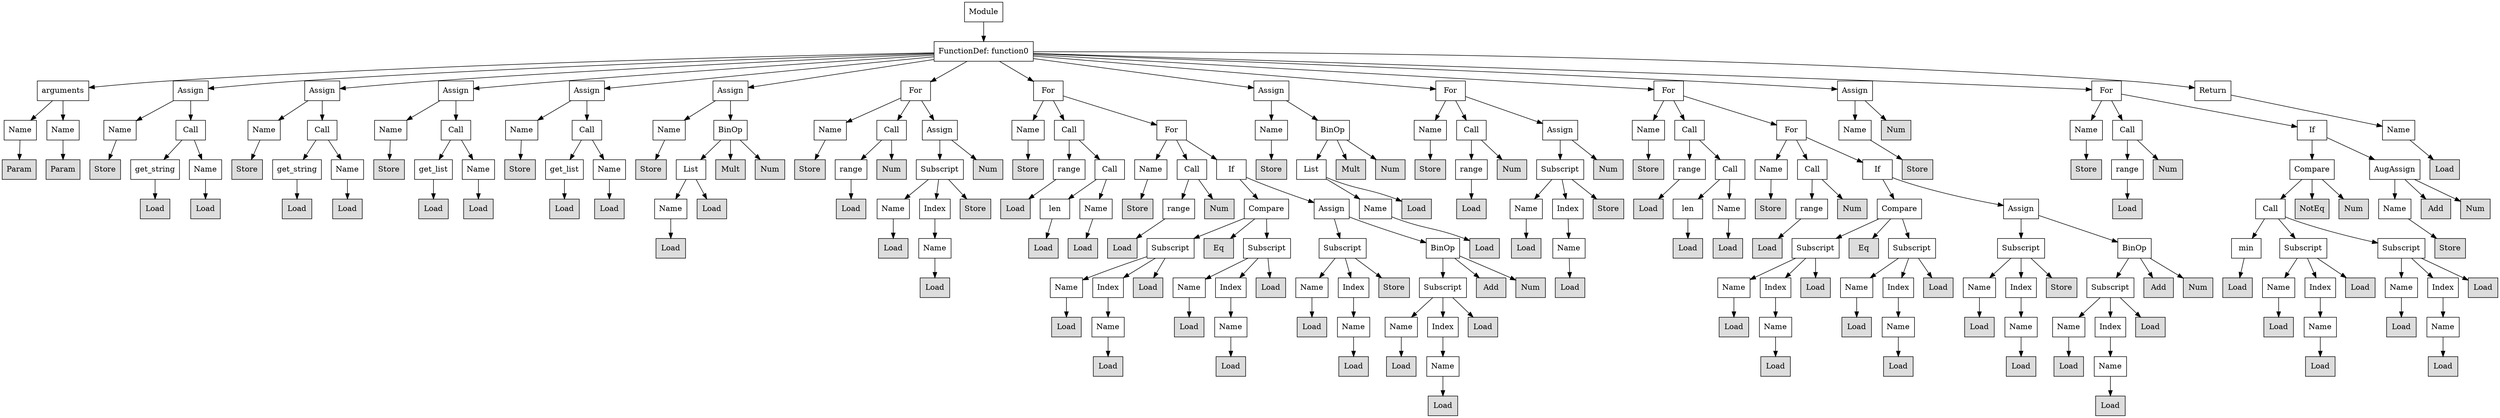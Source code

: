 digraph G {
n0 [shape=rect, label="Module"];
n1 [shape=rect, label="FunctionDef: function0"];
n2 [shape=rect, label="arguments"];
n3 [shape=rect, label="Assign"];
n4 [shape=rect, label="Assign"];
n5 [shape=rect, label="Assign"];
n6 [shape=rect, label="Assign"];
n7 [shape=rect, label="Assign"];
n8 [shape=rect, label="For"];
n9 [shape=rect, label="For"];
n10 [shape=rect, label="Assign"];
n11 [shape=rect, label="For"];
n12 [shape=rect, label="For"];
n13 [shape=rect, label="Assign"];
n14 [shape=rect, label="For"];
n15 [shape=rect, label="Return"];
n16 [shape=rect, label="Name"];
n17 [shape=rect, label="Name"];
n18 [shape=rect, label="Name"];
n19 [shape=rect, label="Call"];
n20 [shape=rect, label="Name"];
n21 [shape=rect, label="Call"];
n22 [shape=rect, label="Name"];
n23 [shape=rect, label="Call"];
n24 [shape=rect, label="Name"];
n25 [shape=rect, label="Call"];
n26 [shape=rect, label="Name"];
n27 [shape=rect, label="BinOp"];
n28 [shape=rect, label="Name"];
n29 [shape=rect, label="Call"];
n30 [shape=rect, label="Assign"];
n31 [shape=rect, label="Name"];
n32 [shape=rect, label="Call"];
n33 [shape=rect, label="For"];
n34 [shape=rect, label="Name"];
n35 [shape=rect, label="BinOp"];
n36 [shape=rect, label="Name"];
n37 [shape=rect, label="Call"];
n38 [shape=rect, label="Assign"];
n39 [shape=rect, label="Name"];
n40 [shape=rect, label="Call"];
n41 [shape=rect, label="For"];
n42 [shape=rect, label="Name"];
n43 [shape=rect, label="Num" style="filled" fillcolor="#dddddd"];
n44 [shape=rect, label="Name"];
n45 [shape=rect, label="Call"];
n46 [shape=rect, label="If"];
n47 [shape=rect, label="Name"];
n48 [shape=rect, label="Param" style="filled" fillcolor="#dddddd"];
n49 [shape=rect, label="Param" style="filled" fillcolor="#dddddd"];
n50 [shape=rect, label="Store" style="filled" fillcolor="#dddddd"];
n51 [shape=rect, label="get_string"];
n52 [shape=rect, label="Name"];
n53 [shape=rect, label="Store" style="filled" fillcolor="#dddddd"];
n54 [shape=rect, label="get_string"];
n55 [shape=rect, label="Name"];
n56 [shape=rect, label="Store" style="filled" fillcolor="#dddddd"];
n57 [shape=rect, label="get_list"];
n58 [shape=rect, label="Name"];
n59 [shape=rect, label="Store" style="filled" fillcolor="#dddddd"];
n60 [shape=rect, label="get_list"];
n61 [shape=rect, label="Name"];
n62 [shape=rect, label="Store" style="filled" fillcolor="#dddddd"];
n63 [shape=rect, label="List"];
n64 [shape=rect, label="Mult" style="filled" fillcolor="#dddddd"];
n65 [shape=rect, label="Num" style="filled" fillcolor="#dddddd"];
n66 [shape=rect, label="Store" style="filled" fillcolor="#dddddd"];
n67 [shape=rect, label="range"];
n68 [shape=rect, label="Num" style="filled" fillcolor="#dddddd"];
n69 [shape=rect, label="Subscript"];
n70 [shape=rect, label="Num" style="filled" fillcolor="#dddddd"];
n71 [shape=rect, label="Store" style="filled" fillcolor="#dddddd"];
n72 [shape=rect, label="range"];
n73 [shape=rect, label="Call"];
n74 [shape=rect, label="Name"];
n75 [shape=rect, label="Call"];
n76 [shape=rect, label="If"];
n77 [shape=rect, label="Store" style="filled" fillcolor="#dddddd"];
n78 [shape=rect, label="List"];
n79 [shape=rect, label="Mult" style="filled" fillcolor="#dddddd"];
n80 [shape=rect, label="Num" style="filled" fillcolor="#dddddd"];
n81 [shape=rect, label="Store" style="filled" fillcolor="#dddddd"];
n82 [shape=rect, label="range"];
n83 [shape=rect, label="Num" style="filled" fillcolor="#dddddd"];
n84 [shape=rect, label="Subscript"];
n85 [shape=rect, label="Num" style="filled" fillcolor="#dddddd"];
n86 [shape=rect, label="Store" style="filled" fillcolor="#dddddd"];
n87 [shape=rect, label="range"];
n88 [shape=rect, label="Call"];
n89 [shape=rect, label="Name"];
n90 [shape=rect, label="Call"];
n91 [shape=rect, label="If"];
n92 [shape=rect, label="Store" style="filled" fillcolor="#dddddd"];
n93 [shape=rect, label="Store" style="filled" fillcolor="#dddddd"];
n94 [shape=rect, label="range"];
n95 [shape=rect, label="Num" style="filled" fillcolor="#dddddd"];
n96 [shape=rect, label="Compare"];
n97 [shape=rect, label="AugAssign"];
n98 [shape=rect, label="Load" style="filled" fillcolor="#dddddd"];
n99 [shape=rect, label="Load" style="filled" fillcolor="#dddddd"];
n100 [shape=rect, label="Load" style="filled" fillcolor="#dddddd"];
n101 [shape=rect, label="Load" style="filled" fillcolor="#dddddd"];
n102 [shape=rect, label="Load" style="filled" fillcolor="#dddddd"];
n103 [shape=rect, label="Load" style="filled" fillcolor="#dddddd"];
n104 [shape=rect, label="Load" style="filled" fillcolor="#dddddd"];
n105 [shape=rect, label="Load" style="filled" fillcolor="#dddddd"];
n106 [shape=rect, label="Load" style="filled" fillcolor="#dddddd"];
n107 [shape=rect, label="Name"];
n108 [shape=rect, label="Load" style="filled" fillcolor="#dddddd"];
n109 [shape=rect, label="Load" style="filled" fillcolor="#dddddd"];
n110 [shape=rect, label="Name"];
n111 [shape=rect, label="Index"];
n112 [shape=rect, label="Store" style="filled" fillcolor="#dddddd"];
n113 [shape=rect, label="Load" style="filled" fillcolor="#dddddd"];
n114 [shape=rect, label="len"];
n115 [shape=rect, label="Name"];
n116 [shape=rect, label="Store" style="filled" fillcolor="#dddddd"];
n117 [shape=rect, label="range"];
n118 [shape=rect, label="Num" style="filled" fillcolor="#dddddd"];
n119 [shape=rect, label="Compare"];
n120 [shape=rect, label="Assign"];
n121 [shape=rect, label="Name"];
n122 [shape=rect, label="Load" style="filled" fillcolor="#dddddd"];
n123 [shape=rect, label="Load" style="filled" fillcolor="#dddddd"];
n124 [shape=rect, label="Name"];
n125 [shape=rect, label="Index"];
n126 [shape=rect, label="Store" style="filled" fillcolor="#dddddd"];
n127 [shape=rect, label="Load" style="filled" fillcolor="#dddddd"];
n128 [shape=rect, label="len"];
n129 [shape=rect, label="Name"];
n130 [shape=rect, label="Store" style="filled" fillcolor="#dddddd"];
n131 [shape=rect, label="range"];
n132 [shape=rect, label="Num" style="filled" fillcolor="#dddddd"];
n133 [shape=rect, label="Compare"];
n134 [shape=rect, label="Assign"];
n135 [shape=rect, label="Load" style="filled" fillcolor="#dddddd"];
n136 [shape=rect, label="Call"];
n137 [shape=rect, label="NotEq" style="filled" fillcolor="#dddddd"];
n138 [shape=rect, label="Num" style="filled" fillcolor="#dddddd"];
n139 [shape=rect, label="Name"];
n140 [shape=rect, label="Add" style="filled" fillcolor="#dddddd"];
n141 [shape=rect, label="Num" style="filled" fillcolor="#dddddd"];
n142 [shape=rect, label="Load" style="filled" fillcolor="#dddddd"];
n143 [shape=rect, label="Load" style="filled" fillcolor="#dddddd"];
n144 [shape=rect, label="Name"];
n145 [shape=rect, label="Load" style="filled" fillcolor="#dddddd"];
n146 [shape=rect, label="Load" style="filled" fillcolor="#dddddd"];
n147 [shape=rect, label="Load" style="filled" fillcolor="#dddddd"];
n148 [shape=rect, label="Subscript"];
n149 [shape=rect, label="Eq" style="filled" fillcolor="#dddddd"];
n150 [shape=rect, label="Subscript"];
n151 [shape=rect, label="Subscript"];
n152 [shape=rect, label="BinOp"];
n153 [shape=rect, label="Load" style="filled" fillcolor="#dddddd"];
n154 [shape=rect, label="Load" style="filled" fillcolor="#dddddd"];
n155 [shape=rect, label="Name"];
n156 [shape=rect, label="Load" style="filled" fillcolor="#dddddd"];
n157 [shape=rect, label="Load" style="filled" fillcolor="#dddddd"];
n158 [shape=rect, label="Load" style="filled" fillcolor="#dddddd"];
n159 [shape=rect, label="Subscript"];
n160 [shape=rect, label="Eq" style="filled" fillcolor="#dddddd"];
n161 [shape=rect, label="Subscript"];
n162 [shape=rect, label="Subscript"];
n163 [shape=rect, label="BinOp"];
n164 [shape=rect, label="min"];
n165 [shape=rect, label="Subscript"];
n166 [shape=rect, label="Subscript"];
n167 [shape=rect, label="Store" style="filled" fillcolor="#dddddd"];
n168 [shape=rect, label="Load" style="filled" fillcolor="#dddddd"];
n169 [shape=rect, label="Name"];
n170 [shape=rect, label="Index"];
n171 [shape=rect, label="Load" style="filled" fillcolor="#dddddd"];
n172 [shape=rect, label="Name"];
n173 [shape=rect, label="Index"];
n174 [shape=rect, label="Load" style="filled" fillcolor="#dddddd"];
n175 [shape=rect, label="Name"];
n176 [shape=rect, label="Index"];
n177 [shape=rect, label="Store" style="filled" fillcolor="#dddddd"];
n178 [shape=rect, label="Subscript"];
n179 [shape=rect, label="Add" style="filled" fillcolor="#dddddd"];
n180 [shape=rect, label="Num" style="filled" fillcolor="#dddddd"];
n181 [shape=rect, label="Load" style="filled" fillcolor="#dddddd"];
n182 [shape=rect, label="Name"];
n183 [shape=rect, label="Index"];
n184 [shape=rect, label="Load" style="filled" fillcolor="#dddddd"];
n185 [shape=rect, label="Name"];
n186 [shape=rect, label="Index"];
n187 [shape=rect, label="Load" style="filled" fillcolor="#dddddd"];
n188 [shape=rect, label="Name"];
n189 [shape=rect, label="Index"];
n190 [shape=rect, label="Store" style="filled" fillcolor="#dddddd"];
n191 [shape=rect, label="Subscript"];
n192 [shape=rect, label="Add" style="filled" fillcolor="#dddddd"];
n193 [shape=rect, label="Num" style="filled" fillcolor="#dddddd"];
n194 [shape=rect, label="Load" style="filled" fillcolor="#dddddd"];
n195 [shape=rect, label="Name"];
n196 [shape=rect, label="Index"];
n197 [shape=rect, label="Load" style="filled" fillcolor="#dddddd"];
n198 [shape=rect, label="Name"];
n199 [shape=rect, label="Index"];
n200 [shape=rect, label="Load" style="filled" fillcolor="#dddddd"];
n201 [shape=rect, label="Load" style="filled" fillcolor="#dddddd"];
n202 [shape=rect, label="Name"];
n203 [shape=rect, label="Load" style="filled" fillcolor="#dddddd"];
n204 [shape=rect, label="Name"];
n205 [shape=rect, label="Load" style="filled" fillcolor="#dddddd"];
n206 [shape=rect, label="Name"];
n207 [shape=rect, label="Name"];
n208 [shape=rect, label="Index"];
n209 [shape=rect, label="Load" style="filled" fillcolor="#dddddd"];
n210 [shape=rect, label="Load" style="filled" fillcolor="#dddddd"];
n211 [shape=rect, label="Name"];
n212 [shape=rect, label="Load" style="filled" fillcolor="#dddddd"];
n213 [shape=rect, label="Name"];
n214 [shape=rect, label="Load" style="filled" fillcolor="#dddddd"];
n215 [shape=rect, label="Name"];
n216 [shape=rect, label="Name"];
n217 [shape=rect, label="Index"];
n218 [shape=rect, label="Load" style="filled" fillcolor="#dddddd"];
n219 [shape=rect, label="Load" style="filled" fillcolor="#dddddd"];
n220 [shape=rect, label="Name"];
n221 [shape=rect, label="Load" style="filled" fillcolor="#dddddd"];
n222 [shape=rect, label="Name"];
n223 [shape=rect, label="Load" style="filled" fillcolor="#dddddd"];
n224 [shape=rect, label="Load" style="filled" fillcolor="#dddddd"];
n225 [shape=rect, label="Load" style="filled" fillcolor="#dddddd"];
n226 [shape=rect, label="Load" style="filled" fillcolor="#dddddd"];
n227 [shape=rect, label="Name"];
n228 [shape=rect, label="Load" style="filled" fillcolor="#dddddd"];
n229 [shape=rect, label="Load" style="filled" fillcolor="#dddddd"];
n230 [shape=rect, label="Load" style="filled" fillcolor="#dddddd"];
n231 [shape=rect, label="Load" style="filled" fillcolor="#dddddd"];
n232 [shape=rect, label="Name"];
n233 [shape=rect, label="Load" style="filled" fillcolor="#dddddd"];
n234 [shape=rect, label="Load" style="filled" fillcolor="#dddddd"];
n235 [shape=rect, label="Load" style="filled" fillcolor="#dddddd"];
n236 [shape=rect, label="Load" style="filled" fillcolor="#dddddd"];
n0 -> n1;
n1 -> n2;
n1 -> n3;
n1 -> n4;
n1 -> n5;
n1 -> n6;
n1 -> n7;
n1 -> n8;
n1 -> n9;
n1 -> n10;
n1 -> n11;
n1 -> n12;
n1 -> n13;
n1 -> n14;
n1 -> n15;
n2 -> n16;
n2 -> n17;
n3 -> n18;
n3 -> n19;
n4 -> n20;
n4 -> n21;
n5 -> n22;
n5 -> n23;
n6 -> n24;
n6 -> n25;
n7 -> n26;
n7 -> n27;
n8 -> n28;
n8 -> n29;
n8 -> n30;
n9 -> n31;
n9 -> n32;
n9 -> n33;
n10 -> n34;
n10 -> n35;
n11 -> n36;
n11 -> n37;
n11 -> n38;
n12 -> n39;
n12 -> n40;
n12 -> n41;
n13 -> n42;
n13 -> n43;
n14 -> n44;
n14 -> n45;
n14 -> n46;
n15 -> n47;
n16 -> n48;
n17 -> n49;
n18 -> n50;
n19 -> n51;
n19 -> n52;
n20 -> n53;
n21 -> n54;
n21 -> n55;
n22 -> n56;
n23 -> n57;
n23 -> n58;
n24 -> n59;
n25 -> n60;
n25 -> n61;
n26 -> n62;
n27 -> n63;
n27 -> n64;
n27 -> n65;
n28 -> n66;
n29 -> n67;
n29 -> n68;
n30 -> n69;
n30 -> n70;
n31 -> n71;
n32 -> n72;
n32 -> n73;
n33 -> n74;
n33 -> n75;
n33 -> n76;
n34 -> n77;
n35 -> n78;
n35 -> n79;
n35 -> n80;
n36 -> n81;
n37 -> n82;
n37 -> n83;
n38 -> n84;
n38 -> n85;
n39 -> n86;
n40 -> n87;
n40 -> n88;
n41 -> n89;
n41 -> n90;
n41 -> n91;
n42 -> n92;
n44 -> n93;
n45 -> n94;
n45 -> n95;
n46 -> n96;
n46 -> n97;
n47 -> n98;
n51 -> n99;
n52 -> n100;
n54 -> n101;
n55 -> n102;
n57 -> n103;
n58 -> n104;
n60 -> n105;
n61 -> n106;
n63 -> n107;
n63 -> n108;
n67 -> n109;
n69 -> n110;
n69 -> n111;
n69 -> n112;
n72 -> n113;
n73 -> n114;
n73 -> n115;
n74 -> n116;
n75 -> n117;
n75 -> n118;
n76 -> n119;
n76 -> n120;
n78 -> n121;
n78 -> n122;
n82 -> n123;
n84 -> n124;
n84 -> n125;
n84 -> n126;
n87 -> n127;
n88 -> n128;
n88 -> n129;
n89 -> n130;
n90 -> n131;
n90 -> n132;
n91 -> n133;
n91 -> n134;
n94 -> n135;
n96 -> n136;
n96 -> n137;
n96 -> n138;
n97 -> n139;
n97 -> n140;
n97 -> n141;
n107 -> n142;
n110 -> n143;
n111 -> n144;
n114 -> n145;
n115 -> n146;
n117 -> n147;
n119 -> n148;
n119 -> n149;
n119 -> n150;
n120 -> n151;
n120 -> n152;
n121 -> n153;
n124 -> n154;
n125 -> n155;
n128 -> n156;
n129 -> n157;
n131 -> n158;
n133 -> n159;
n133 -> n160;
n133 -> n161;
n134 -> n162;
n134 -> n163;
n136 -> n164;
n136 -> n165;
n136 -> n166;
n139 -> n167;
n144 -> n168;
n148 -> n169;
n148 -> n170;
n148 -> n171;
n150 -> n172;
n150 -> n173;
n150 -> n174;
n151 -> n175;
n151 -> n176;
n151 -> n177;
n152 -> n178;
n152 -> n179;
n152 -> n180;
n155 -> n181;
n159 -> n182;
n159 -> n183;
n159 -> n184;
n161 -> n185;
n161 -> n186;
n161 -> n187;
n162 -> n188;
n162 -> n189;
n162 -> n190;
n163 -> n191;
n163 -> n192;
n163 -> n193;
n164 -> n194;
n165 -> n195;
n165 -> n196;
n165 -> n197;
n166 -> n198;
n166 -> n199;
n166 -> n200;
n169 -> n201;
n170 -> n202;
n172 -> n203;
n173 -> n204;
n175 -> n205;
n176 -> n206;
n178 -> n207;
n178 -> n208;
n178 -> n209;
n182 -> n210;
n183 -> n211;
n185 -> n212;
n186 -> n213;
n188 -> n214;
n189 -> n215;
n191 -> n216;
n191 -> n217;
n191 -> n218;
n195 -> n219;
n196 -> n220;
n198 -> n221;
n199 -> n222;
n202 -> n223;
n204 -> n224;
n206 -> n225;
n207 -> n226;
n208 -> n227;
n211 -> n228;
n213 -> n229;
n215 -> n230;
n216 -> n231;
n217 -> n232;
n220 -> n233;
n222 -> n234;
n227 -> n235;
n232 -> n236;
}
